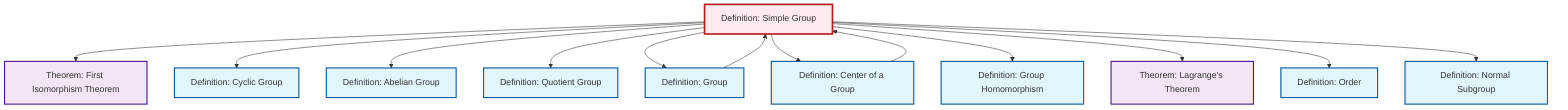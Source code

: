 graph TD
    classDef definition fill:#e1f5fe,stroke:#01579b,stroke-width:2px
    classDef theorem fill:#f3e5f5,stroke:#4a148c,stroke-width:2px
    classDef axiom fill:#fff3e0,stroke:#e65100,stroke-width:2px
    classDef example fill:#e8f5e9,stroke:#1b5e20,stroke-width:2px
    classDef current fill:#ffebee,stroke:#b71c1c,stroke-width:3px
    def-simple-group["Definition: Simple Group"]:::definition
    def-order["Definition: Order"]:::definition
    def-homomorphism["Definition: Group Homomorphism"]:::definition
    def-cyclic-group["Definition: Cyclic Group"]:::definition
    thm-lagrange["Theorem: Lagrange's Theorem"]:::theorem
    thm-first-isomorphism["Theorem: First Isomorphism Theorem"]:::theorem
    def-group["Definition: Group"]:::definition
    def-abelian-group["Definition: Abelian Group"]:::definition
    def-normal-subgroup["Definition: Normal Subgroup"]:::definition
    def-center-of-group["Definition: Center of a Group"]:::definition
    def-quotient-group["Definition: Quotient Group"]:::definition
    def-simple-group --> thm-first-isomorphism
    def-simple-group --> def-cyclic-group
    def-simple-group --> def-abelian-group
    def-simple-group --> def-quotient-group
    def-simple-group --> def-group
    def-center-of-group --> def-simple-group
    def-group --> def-simple-group
    def-simple-group --> def-center-of-group
    def-simple-group --> def-homomorphism
    def-simple-group --> thm-lagrange
    def-simple-group --> def-order
    def-simple-group --> def-normal-subgroup
    class def-simple-group current